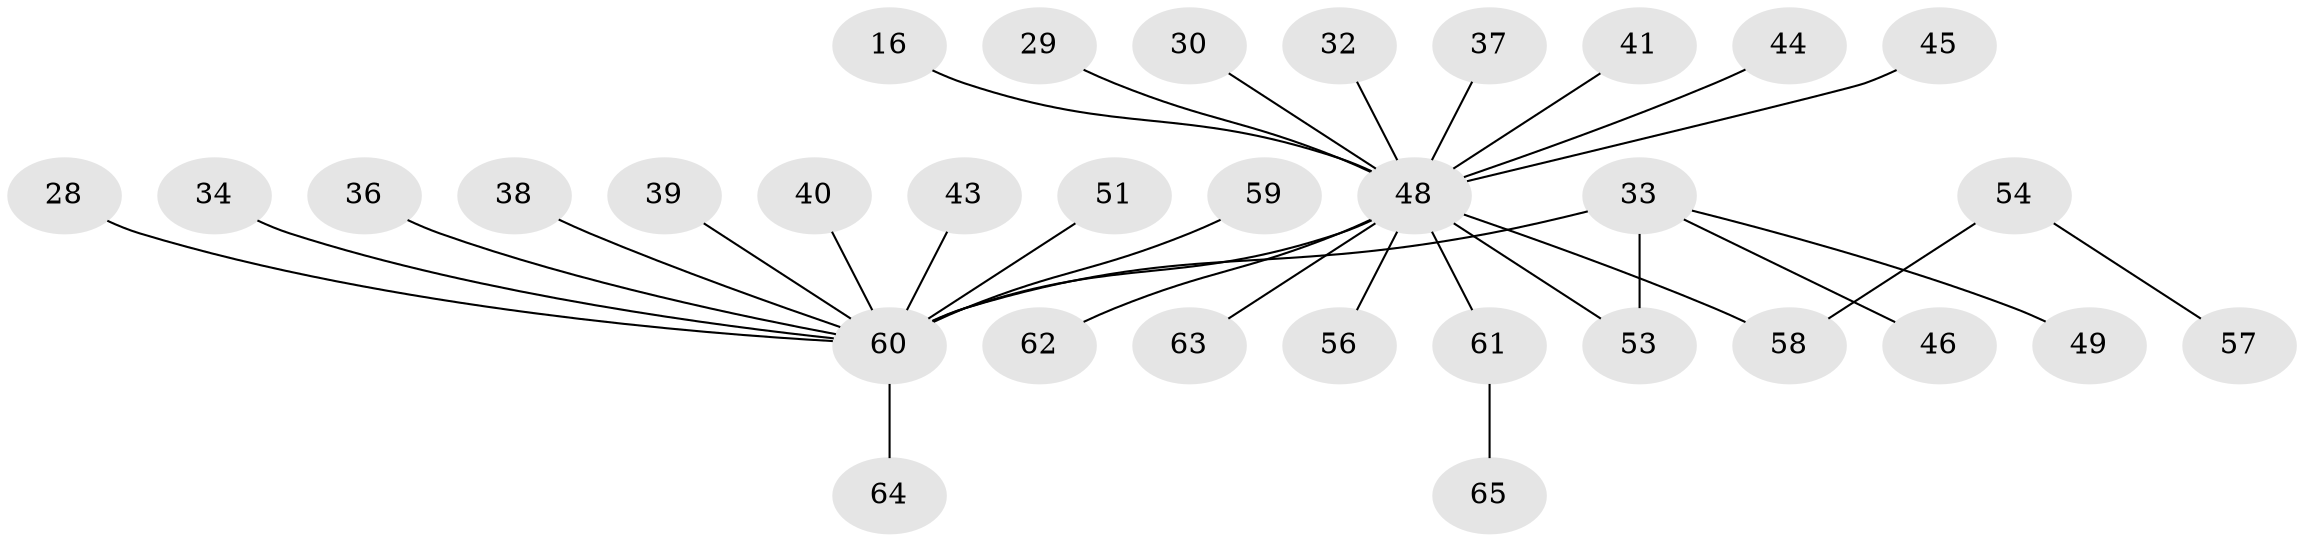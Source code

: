 // original degree distribution, {4: 0.07692307692307693, 2: 0.24615384615384617, 6: 0.03076923076923077, 5: 0.046153846153846156, 3: 0.13846153846153847, 1: 0.46153846153846156}
// Generated by graph-tools (version 1.1) at 2025/42/03/09/25 04:42:46]
// undirected, 32 vertices, 32 edges
graph export_dot {
graph [start="1"]
  node [color=gray90,style=filled];
  16;
  28;
  29;
  30;
  32;
  33 [super="+14"];
  34;
  36;
  37 [super="+11"];
  38;
  39;
  40;
  41;
  43;
  44;
  45;
  46;
  48 [super="+17+19"];
  49 [super="+27"];
  51;
  53;
  54;
  56;
  57;
  58 [super="+50"];
  59 [super="+26"];
  60 [super="+42+25+55"];
  61 [super="+22+52+47"];
  62;
  63;
  64 [super="+35"];
  65;
  16 -- 48;
  28 -- 60;
  29 -- 48;
  30 -- 48;
  32 -- 48;
  33 -- 53;
  33 -- 60 [weight=2];
  33 -- 46;
  33 -- 49;
  34 -- 60;
  36 -- 60;
  37 -- 48;
  38 -- 60;
  39 -- 60;
  40 -- 60;
  41 -- 48;
  43 -- 60;
  44 -- 48;
  45 -- 48;
  48 -- 61;
  48 -- 53;
  48 -- 56;
  48 -- 60 [weight=3];
  48 -- 62;
  48 -- 63;
  48 -- 58;
  51 -- 60;
  54 -- 57;
  54 -- 58;
  59 -- 60;
  60 -- 64;
  61 -- 65;
}
